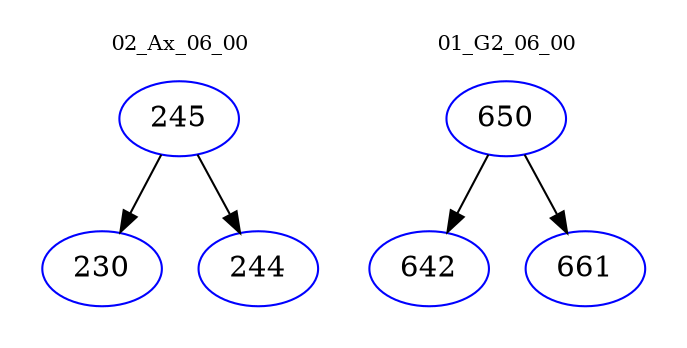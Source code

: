 digraph{
subgraph cluster_0 {
color = white
label = "02_Ax_06_00";
fontsize=10;
T0_245 [label="245", color="blue"]
T0_245 -> T0_230 [color="black"]
T0_230 [label="230", color="blue"]
T0_245 -> T0_244 [color="black"]
T0_244 [label="244", color="blue"]
}
subgraph cluster_1 {
color = white
label = "01_G2_06_00";
fontsize=10;
T1_650 [label="650", color="blue"]
T1_650 -> T1_642 [color="black"]
T1_642 [label="642", color="blue"]
T1_650 -> T1_661 [color="black"]
T1_661 [label="661", color="blue"]
}
}
